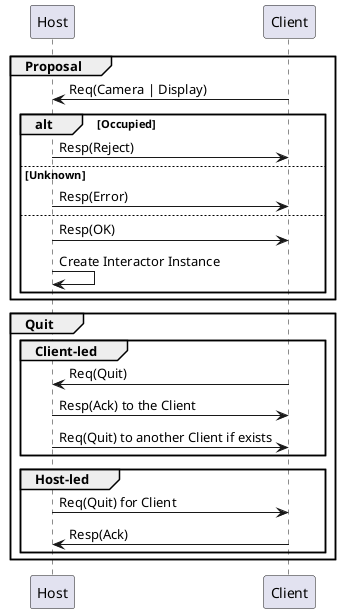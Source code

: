 @startuml Establishing, Terminating Connection

' Entity declaration
participant Host
participant Client

group Proposal

    Client -> Host: Req(Camera | Display)
    alt Occupied
        Host -> Client: Resp(Reject)
    else Unknown
        Host -> Client: Resp(Error)
    else
        ' Proposed role not occupied
        Host -> Client: Resp(OK)
        Host -> Host: Create Interactor Instance
    end

end

group Quit

    group Client-led
        Client -> Host: Req(Quit)
        Host -> Client: Resp(Ack) to the Client
        Host -> Client: Req(Quit) to another Client if exists

    end

    group Host-led
        Host -> Client: Req(Quit) for Client
        Client -> Host: Resp(Ack)
    end

end

@enduml
